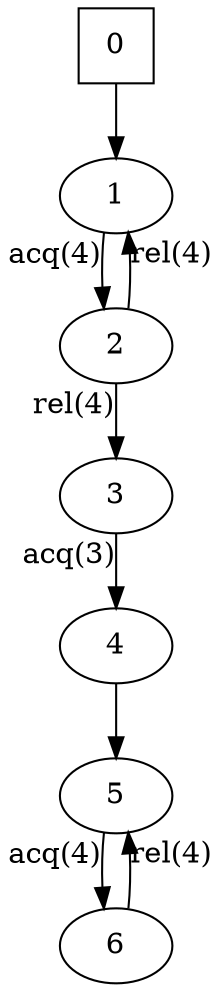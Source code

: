digraph auto_2{
0[shape=square];
1;
2;
3;
4;
5;
6;
2 -> 3[xlabel="rel(4)"];
2 -> 1[xlabel="rel(4)"];
5 -> 6[xlabel="acq(4)"];
6 -> 5[xlabel="rel(4)"];
1 -> 2[xlabel="acq(4)"];
3 -> 4[xlabel="acq(3)"];
0 -> 1;
4 -> 5;
}
